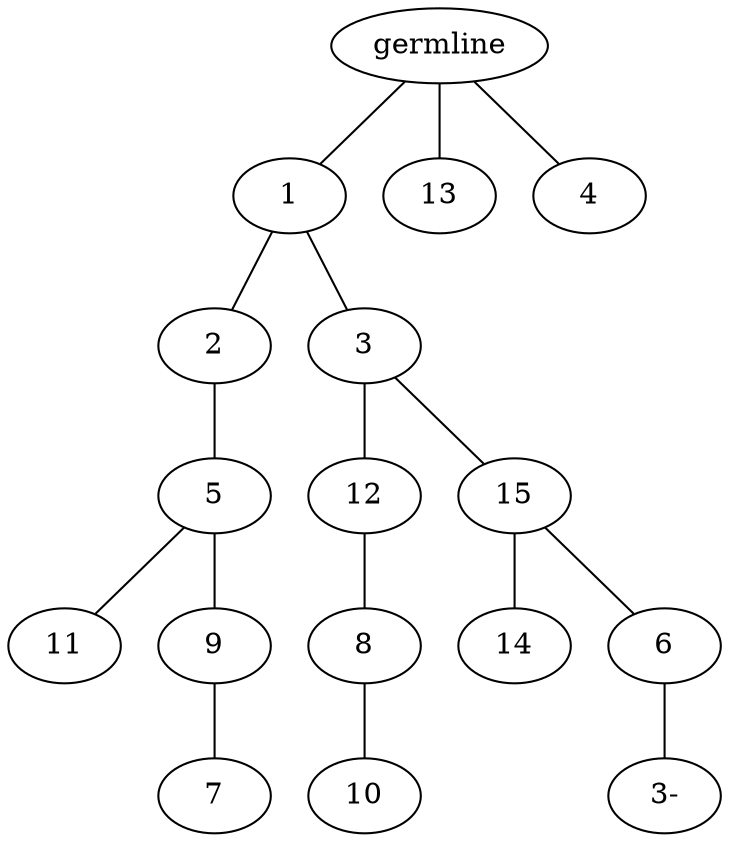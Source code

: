 graph tree {
    "140604756205040" [label="germline"];
    "140604756204416" [label="1"];
    "140604756202208" [label="2"];
    "140604756274432" [label="5"];
    "140604756272416" [label="11"];
    "140604756274864" [label="9"];
    "140604756273760" [label="7"];
    "140604756202064" [label="3"];
    "140604756272608" [label="12"];
    "140604756271408" [label="8"];
    "140604756274960" [label="10"];
    "140604756273952" [label="15"];
    "140604756273184" [label="14"];
    "140604756466656" [label="6"];
    "140604756905456" [label="3-"];
    "140604756201872" [label="13"];
    "140604756201536" [label="4"];
    "140604756205040" -- "140604756204416";
    "140604756205040" -- "140604756201872";
    "140604756205040" -- "140604756201536";
    "140604756204416" -- "140604756202208";
    "140604756204416" -- "140604756202064";
    "140604756202208" -- "140604756274432";
    "140604756274432" -- "140604756272416";
    "140604756274432" -- "140604756274864";
    "140604756274864" -- "140604756273760";
    "140604756202064" -- "140604756272608";
    "140604756202064" -- "140604756273952";
    "140604756272608" -- "140604756271408";
    "140604756271408" -- "140604756274960";
    "140604756273952" -- "140604756273184";
    "140604756273952" -- "140604756466656";
    "140604756466656" -- "140604756905456";
}
